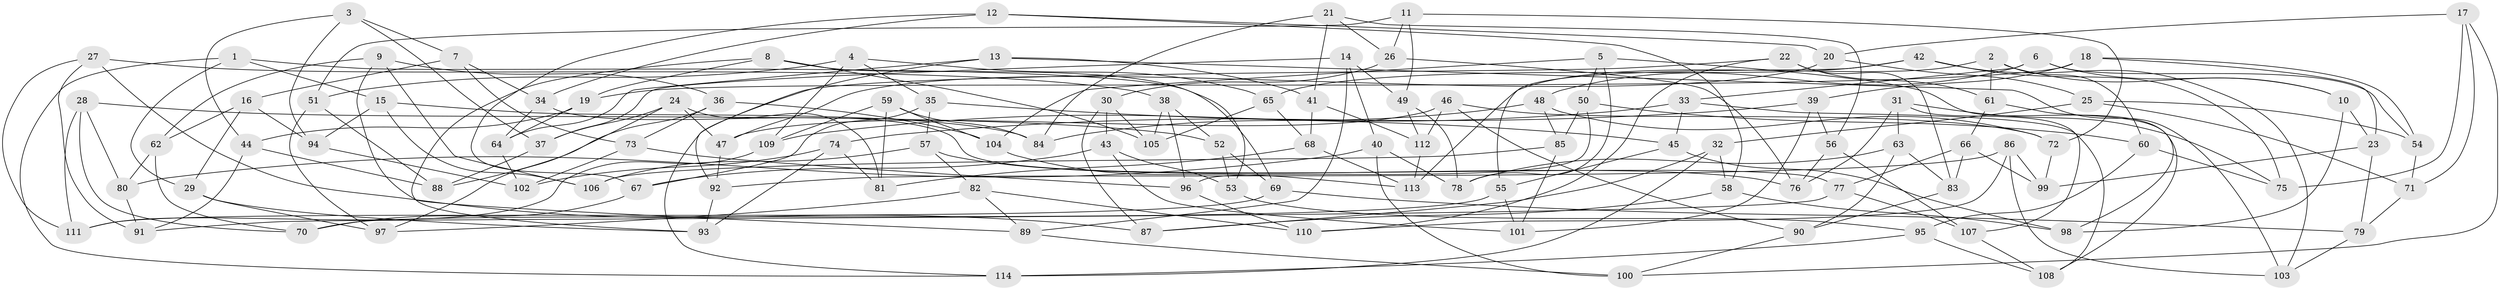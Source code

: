 // Generated by graph-tools (version 1.1) at 2025/11/02/27/25 16:11:46]
// undirected, 114 vertices, 228 edges
graph export_dot {
graph [start="1"]
  node [color=gray90,style=filled];
  1;
  2;
  3;
  4;
  5;
  6;
  7;
  8;
  9;
  10;
  11;
  12;
  13;
  14;
  15;
  16;
  17;
  18;
  19;
  20;
  21;
  22;
  23;
  24;
  25;
  26;
  27;
  28;
  29;
  30;
  31;
  32;
  33;
  34;
  35;
  36;
  37;
  38;
  39;
  40;
  41;
  42;
  43;
  44;
  45;
  46;
  47;
  48;
  49;
  50;
  51;
  52;
  53;
  54;
  55;
  56;
  57;
  58;
  59;
  60;
  61;
  62;
  63;
  64;
  65;
  66;
  67;
  68;
  69;
  70;
  71;
  72;
  73;
  74;
  75;
  76;
  77;
  78;
  79;
  80;
  81;
  82;
  83;
  84;
  85;
  86;
  87;
  88;
  89;
  90;
  91;
  92;
  93;
  94;
  95;
  96;
  97;
  98;
  99;
  100;
  101;
  102;
  103;
  104;
  105;
  106;
  107;
  108;
  109;
  110;
  111;
  112;
  113;
  114;
  1 -- 15;
  1 -- 69;
  1 -- 29;
  1 -- 114;
  2 -- 61;
  2 -- 113;
  2 -- 10;
  2 -- 60;
  3 -- 37;
  3 -- 7;
  3 -- 44;
  3 -- 94;
  4 -- 109;
  4 -- 51;
  4 -- 65;
  4 -- 35;
  5 -- 104;
  5 -- 108;
  5 -- 78;
  5 -- 50;
  6 -- 10;
  6 -- 33;
  6 -- 48;
  6 -- 54;
  7 -- 73;
  7 -- 16;
  7 -- 34;
  8 -- 19;
  8 -- 93;
  8 -- 53;
  8 -- 105;
  9 -- 106;
  9 -- 89;
  9 -- 62;
  9 -- 36;
  10 -- 98;
  10 -- 23;
  11 -- 51;
  11 -- 49;
  11 -- 26;
  11 -- 72;
  12 -- 20;
  12 -- 58;
  12 -- 34;
  12 -- 67;
  13 -- 41;
  13 -- 103;
  13 -- 64;
  13 -- 92;
  14 -- 37;
  14 -- 40;
  14 -- 49;
  14 -- 89;
  15 -- 106;
  15 -- 94;
  15 -- 84;
  16 -- 94;
  16 -- 29;
  16 -- 62;
  17 -- 100;
  17 -- 75;
  17 -- 20;
  17 -- 71;
  18 -- 54;
  18 -- 23;
  18 -- 19;
  18 -- 39;
  19 -- 64;
  19 -- 44;
  20 -- 25;
  20 -- 47;
  21 -- 56;
  21 -- 84;
  21 -- 41;
  21 -- 26;
  22 -- 114;
  22 -- 110;
  22 -- 83;
  22 -- 61;
  23 -- 79;
  23 -- 99;
  24 -- 97;
  24 -- 81;
  24 -- 47;
  24 -- 37;
  25 -- 54;
  25 -- 71;
  25 -- 32;
  26 -- 76;
  26 -- 30;
  27 -- 87;
  27 -- 38;
  27 -- 111;
  27 -- 91;
  28 -- 111;
  28 -- 80;
  28 -- 70;
  28 -- 52;
  29 -- 93;
  29 -- 97;
  30 -- 105;
  30 -- 87;
  30 -- 43;
  31 -- 75;
  31 -- 63;
  31 -- 107;
  31 -- 76;
  32 -- 114;
  32 -- 58;
  32 -- 87;
  33 -- 108;
  33 -- 45;
  33 -- 109;
  34 -- 64;
  34 -- 77;
  35 -- 57;
  35 -- 45;
  35 -- 67;
  36 -- 88;
  36 -- 104;
  36 -- 73;
  37 -- 88;
  38 -- 52;
  38 -- 96;
  38 -- 105;
  39 -- 74;
  39 -- 101;
  39 -- 56;
  40 -- 78;
  40 -- 100;
  40 -- 80;
  41 -- 112;
  41 -- 68;
  42 -- 55;
  42 -- 65;
  42 -- 75;
  42 -- 103;
  43 -- 53;
  43 -- 101;
  43 -- 67;
  44 -- 91;
  44 -- 88;
  45 -- 55;
  45 -- 98;
  46 -- 112;
  46 -- 47;
  46 -- 72;
  46 -- 90;
  47 -- 92;
  48 -- 84;
  48 -- 85;
  48 -- 72;
  49 -- 112;
  49 -- 78;
  50 -- 60;
  50 -- 96;
  50 -- 85;
  51 -- 88;
  51 -- 97;
  52 -- 69;
  52 -- 53;
  53 -- 95;
  54 -- 71;
  55 -- 70;
  55 -- 101;
  56 -- 107;
  56 -- 76;
  57 -- 106;
  57 -- 82;
  57 -- 76;
  58 -- 98;
  58 -- 87;
  59 -- 81;
  59 -- 104;
  59 -- 109;
  59 -- 84;
  60 -- 95;
  60 -- 75;
  61 -- 98;
  61 -- 66;
  62 -- 80;
  62 -- 70;
  63 -- 90;
  63 -- 78;
  63 -- 83;
  64 -- 102;
  65 -- 105;
  65 -- 68;
  66 -- 83;
  66 -- 77;
  66 -- 99;
  67 -- 70;
  68 -- 113;
  68 -- 81;
  69 -- 111;
  69 -- 79;
  71 -- 79;
  72 -- 99;
  73 -- 96;
  73 -- 102;
  74 -- 93;
  74 -- 102;
  74 -- 81;
  77 -- 91;
  77 -- 107;
  79 -- 103;
  80 -- 91;
  82 -- 110;
  82 -- 89;
  82 -- 97;
  83 -- 90;
  85 -- 106;
  85 -- 101;
  86 -- 99;
  86 -- 103;
  86 -- 92;
  86 -- 110;
  89 -- 100;
  90 -- 100;
  92 -- 93;
  94 -- 102;
  95 -- 114;
  95 -- 108;
  96 -- 110;
  104 -- 113;
  107 -- 108;
  109 -- 111;
  112 -- 113;
}
